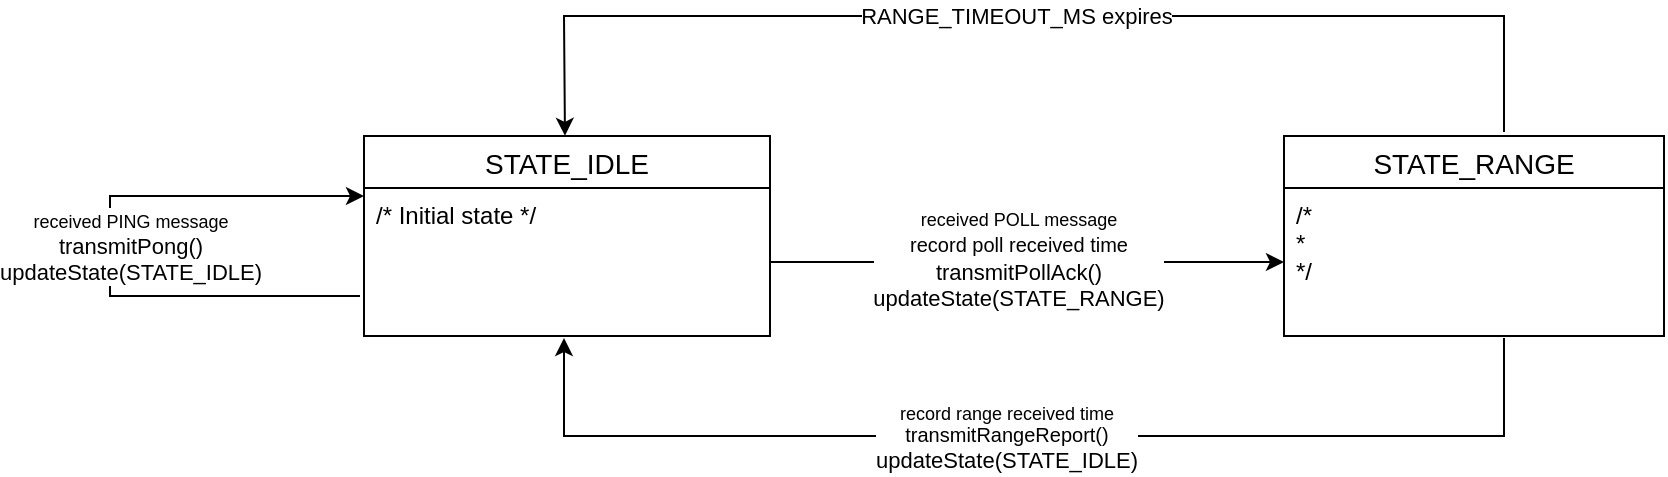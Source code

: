 <mxfile version="20.5.1" type="device"><diagram id="KdCrRrIsqHHysakkYIEn" name="Page-1"><mxGraphModel dx="1422" dy="314" grid="1" gridSize="10" guides="1" tooltips="1" connect="1" arrows="1" fold="1" page="1" pageScale="1" pageWidth="827" pageHeight="1169" math="0" shadow="0"><root><mxCell id="0"/><mxCell id="1" parent="0"/><mxCell id="ht_Mzunb_tVLJNK0aL3s-14" value="STATE_IDLE" style="swimlane;fontStyle=0;childLayout=stackLayout;horizontal=1;startSize=26;horizontalStack=0;resizeParent=1;resizeParentMax=0;resizeLast=0;collapsible=1;marginBottom=0;align=center;fontSize=14;" vertex="1" parent="1"><mxGeometry x="710" y="280" width="203" height="100" as="geometry"/></mxCell><mxCell id="ht_Mzunb_tVLJNK0aL3s-20" value="" style="endArrow=classic;html=1;rounded=0;strokeColor=default;jumpStyle=none;" edge="1" parent="ht_Mzunb_tVLJNK0aL3s-14"><mxGeometry width="50" height="50" relative="1" as="geometry"><mxPoint x="-2" y="80" as="sourcePoint"/><mxPoint y="30" as="targetPoint"/><Array as="points"><mxPoint x="-127" y="80"/><mxPoint x="-127" y="30"/></Array></mxGeometry></mxCell><mxCell id="ht_Mzunb_tVLJNK0aL3s-21" value="&lt;font style=&quot;font-size: 9px;&quot;&gt;received PING message&lt;/font&gt;&lt;br&gt;transmitPong()&lt;br&gt;updateState(STATE_IDLE)" style="edgeLabel;html=1;align=center;verticalAlign=middle;resizable=0;points=[];" vertex="1" connectable="0" parent="ht_Mzunb_tVLJNK0aL3s-20"><mxGeometry x="-0.057" y="1" relative="1" as="geometry"><mxPoint x="11" y="-8" as="offset"/></mxGeometry></mxCell><mxCell id="ht_Mzunb_tVLJNK0aL3s-15" value="/* Initial state */" style="text;strokeColor=none;fillColor=none;spacingLeft=4;spacingRight=4;overflow=hidden;rotatable=0;points=[[0,0.5],[1,0.5]];portConstraint=eastwest;fontSize=12;" vertex="1" parent="ht_Mzunb_tVLJNK0aL3s-14"><mxGeometry y="26" width="203" height="74" as="geometry"/></mxCell><mxCell id="ht_Mzunb_tVLJNK0aL3s-25" value="" style="endArrow=classic;html=1;rounded=0;strokeColor=default;jumpStyle=none;entryX=0.495;entryY=-0.001;entryDx=0;entryDy=0;entryPerimeter=0;" edge="1" parent="1" target="ht_Mzunb_tVLJNK0aL3s-14"><mxGeometry width="50" height="50" relative="1" as="geometry"><mxPoint x="1280" y="278" as="sourcePoint"/><mxPoint x="790" y="278" as="targetPoint"/><Array as="points"><mxPoint x="1280" y="220"/><mxPoint x="810" y="220"/></Array></mxGeometry></mxCell><mxCell id="ht_Mzunb_tVLJNK0aL3s-26" value="RANGE_TIMEOUT_MS expires" style="edgeLabel;html=1;align=center;verticalAlign=middle;resizable=0;points=[];" vertex="1" connectable="0" parent="1"><mxGeometry x="1030.001" y="220.005" as="geometry"><mxPoint x="6" as="offset"/></mxGeometry></mxCell><mxCell id="ht_Mzunb_tVLJNK0aL3s-35" value="STATE_RANGE" style="swimlane;fontStyle=0;childLayout=stackLayout;horizontal=1;startSize=26;horizontalStack=0;resizeParent=1;resizeParentMax=0;resizeLast=0;collapsible=1;marginBottom=0;align=center;fontSize=14;" vertex="1" parent="1"><mxGeometry x="1170" y="280" width="190" height="100" as="geometry"/></mxCell><mxCell id="ht_Mzunb_tVLJNK0aL3s-36" value="/*&#10;* &#10;*/" style="text;strokeColor=none;fillColor=none;spacingLeft=4;spacingRight=4;overflow=hidden;rotatable=0;points=[[0,0.5],[1,0.5]];portConstraint=eastwest;fontSize=12;" vertex="1" parent="ht_Mzunb_tVLJNK0aL3s-35"><mxGeometry y="26" width="190" height="74" as="geometry"/></mxCell><mxCell id="ht_Mzunb_tVLJNK0aL3s-43" value="" style="endArrow=classic;html=1;rounded=0;strokeColor=default;jumpStyle=none;exitX=1;exitY=0.5;exitDx=0;exitDy=0;" edge="1" parent="1" source="ht_Mzunb_tVLJNK0aL3s-15"><mxGeometry width="50" height="50" relative="1" as="geometry"><mxPoint x="280" y="740" as="sourcePoint"/><mxPoint x="1170" y="343" as="targetPoint"/><Array as="points"/></mxGeometry></mxCell><mxCell id="ht_Mzunb_tVLJNK0aL3s-44" value="&lt;font style=&quot;font-size: 9px;&quot;&gt;received POLL message&lt;br&gt;&lt;/font&gt;&lt;span style=&quot;font-size: 10px;&quot;&gt;record poll received time&lt;/span&gt;&lt;br&gt;transmitPollAck()&lt;br&gt;updateState(STATE_RANGE)" style="edgeLabel;html=1;align=center;verticalAlign=middle;resizable=0;points=[];" vertex="1" connectable="0" parent="ht_Mzunb_tVLJNK0aL3s-43"><mxGeometry x="-0.023" relative="1" as="geometry"><mxPoint x="-2" y="-2" as="offset"/></mxGeometry></mxCell><mxCell id="ht_Mzunb_tVLJNK0aL3s-61" value="" style="endArrow=classic;html=1;rounded=0;strokeColor=default;jumpStyle=none;" edge="1" parent="1"><mxGeometry width="50" height="50" relative="1" as="geometry"><mxPoint x="1280" y="381" as="sourcePoint"/><mxPoint x="810" y="381" as="targetPoint"/><Array as="points"><mxPoint x="1280" y="430"/><mxPoint x="810" y="430"/></Array></mxGeometry></mxCell><mxCell id="ht_Mzunb_tVLJNK0aL3s-62" value="record range received time&lt;br style=&quot;font-size: 11px;&quot;&gt;&lt;font style=&quot;&quot;&gt;&lt;span style=&quot;font-size: 10px;&quot;&gt;transmitRangeReport()&lt;/span&gt;&lt;br&gt;&lt;font style=&quot;font-size: 11px;&quot;&gt;updateState(STATE_IDLE)&lt;/font&gt;&lt;/font&gt;" style="edgeLabel;html=1;align=center;verticalAlign=middle;resizable=0;points=[];fontSize=9;" vertex="1" connectable="0" parent="ht_Mzunb_tVLJNK0aL3s-61"><mxGeometry x="0.049" y="1" relative="1" as="geometry"><mxPoint as="offset"/></mxGeometry></mxCell></root></mxGraphModel></diagram></mxfile>